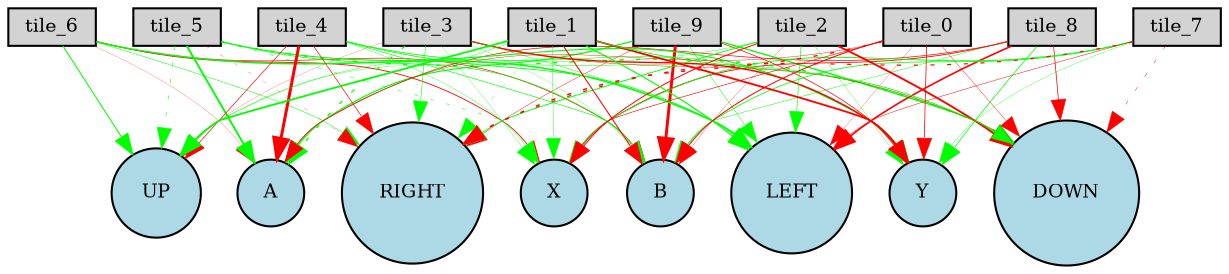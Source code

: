 digraph {
	node [fontsize=9 height=0.2 shape=circle width=0.2]
	tile_9 [fillcolor=lightgray shape=box style=filled]
	tile_8 [fillcolor=lightgray shape=box style=filled]
	tile_7 [fillcolor=lightgray shape=box style=filled]
	tile_6 [fillcolor=lightgray shape=box style=filled]
	tile_5 [fillcolor=lightgray shape=box style=filled]
	tile_4 [fillcolor=lightgray shape=box style=filled]
	tile_3 [fillcolor=lightgray shape=box style=filled]
	tile_2 [fillcolor=lightgray shape=box style=filled]
	tile_1 [fillcolor=lightgray shape=box style=filled]
	tile_0 [fillcolor=lightgray shape=box style=filled]
	A [fillcolor=lightblue style=filled]
	B [fillcolor=lightblue style=filled]
	X [fillcolor=lightblue style=filled]
	Y [fillcolor=lightblue style=filled]
	UP [fillcolor=lightblue style=filled]
	DOWN [fillcolor=lightblue style=filled]
	LEFT [fillcolor=lightblue style=filled]
	RIGHT [fillcolor=lightblue style=filled]
	tile_9 -> A [color=green penwidth=0.5431081109909606 style=solid]
	tile_9 -> B [color=red penwidth=1.4177001146863595 style=solid]
	tile_9 -> Y [color=red penwidth=0.3325373991407603 style=solid]
	tile_9 -> UP [color=green penwidth=0.1520343511010251 style=solid]
	tile_9 -> DOWN [color=green penwidth=0.6390155084976591 style=solid]
	tile_9 -> LEFT [color=green penwidth=0.22873885607448807 style=solid]
	tile_9 -> RIGHT [color=red penwidth=0.20133193807469987 style=solid]
	tile_8 -> A [color=red penwidth=0.3422304404594721 style=solid]
	tile_8 -> B [color=green penwidth=0.2235205239704524 style=solid]
	tile_8 -> X [color=red penwidth=0.40573297494015303 style=solid]
	tile_8 -> Y [color=green penwidth=0.35895201257391585 style=solid]
	tile_8 -> DOWN [color=red penwidth=0.35774023664944965 style=solid]
	tile_8 -> LEFT [color=red penwidth=0.7819663165775802 style=solid]
	tile_7 -> B [color=green penwidth=0.37653191954870147 style=solid]
	tile_7 -> X [color=green penwidth=0.41750207577159604 style=solid]
	tile_7 -> Y [color=green penwidth=0.15538692126411957 style=solid]
	tile_7 -> DOWN [color=red penwidth=0.21467292257083787 style=dotted]
	tile_7 -> LEFT [color=red penwidth=0.22781253455454836 style=solid]
	tile_7 -> RIGHT [color=red penwidth=0.5581576481817281 style=dotted]
	tile_6 -> A [color=red penwidth=0.10669527857969258 style=solid]
	tile_6 -> B [color=red penwidth=0.32083936404086355 style=solid]
	tile_6 -> X [color=red penwidth=0.4101225594667972 style=solid]
	tile_6 -> UP [color=green penwidth=0.49810747165188773 style=solid]
	tile_6 -> LEFT [color=green penwidth=0.6913742496186297 style=solid]
	tile_6 -> RIGHT [color=green penwidth=0.241595352859704 style=solid]
	tile_5 -> A [color=green penwidth=0.9127258426362462 style=solid]
	tile_5 -> B [color=green penwidth=0.3345395496663067 style=solid]
	tile_5 -> X [color=green penwidth=0.21987631772798694 style=dotted]
	tile_5 -> Y [color=green penwidth=0.5285909167614223 style=solid]
	tile_5 -> UP [color=green penwidth=0.2772753157999861 style=dotted]
	tile_5 -> DOWN [color=green penwidth=0.694044752183383 style=dotted]
	tile_5 -> RIGHT [color=red penwidth=0.11315231978679482 style=dotted]
	tile_4 -> A [color=red penwidth=1.442617098565723 style=solid]
	tile_4 -> B [color=green penwidth=0.3081033989073672 style=solid]
	tile_4 -> X [color=green penwidth=0.1760182028998678 style=solid]
	tile_4 -> Y [color=green penwidth=0.25142942769998605 style=solid]
	tile_4 -> UP [color=red penwidth=0.3254570289364057 style=solid]
	tile_4 -> DOWN [color=green penwidth=0.2332648586776553 style=solid]
	tile_4 -> LEFT [color=green penwidth=0.38651144250766745 style=solid]
	tile_4 -> RIGHT [color=red penwidth=0.31958426857422084 style=solid]
	tile_3 -> A [color=green penwidth=0.6067050221229054 style=dotted]
	tile_3 -> B [color=green penwidth=0.12431891969493004 style=solid]
	tile_3 -> X [color=green penwidth=0.13512109954154658 style=solid]
	tile_3 -> Y [color=red penwidth=0.6726754449043387 style=solid]
	tile_3 -> UP [color=red penwidth=0.10257942109344133 style=solid]
	tile_3 -> DOWN [color=red penwidth=0.20157421470165252 style=solid]
	tile_3 -> LEFT [color=green penwidth=0.23069923357160807 style=solid]
	tile_3 -> RIGHT [color=green penwidth=0.2651798759162207 style=solid]
	tile_2 -> B [color=red penwidth=0.11926369749729071 style=solid]
	tile_2 -> X [color=red penwidth=0.470765973561283 style=solid]
	tile_2 -> Y [color=green penwidth=0.1537831956363983 style=solid]
	tile_2 -> UP [color=green penwidth=0.2027498178284276 style=solid]
	tile_2 -> DOWN [color=red penwidth=0.8975514104914938 style=solid]
	tile_2 -> LEFT [color=green penwidth=0.29629703833660637 style=solid]
	tile_2 -> RIGHT [color=green penwidth=0.44144354429291044 style=solid]
	tile_1 -> A [color=green penwidth=0.21044350382916155 style=solid]
	tile_1 -> B [color=red penwidth=0.5053719701663999 style=solid]
	tile_1 -> X [color=green penwidth=0.19718769251714463 style=solid]
	tile_1 -> Y [color=red penwidth=0.8770375509315763 style=solid]
	tile_1 -> UP [color=green penwidth=0.8640457217796276 style=solid]
	tile_1 -> DOWN [color=green penwidth=0.39597294383314496 style=solid]
	tile_1 -> LEFT [color=green penwidth=0.5493995197100096 style=solid]
	tile_1 -> RIGHT [color=green penwidth=0.15681414242563707 style=dotted]
	tile_0 -> A [color=red penwidth=0.19537022619286482 style=solid]
	tile_0 -> B [color=red penwidth=0.489654529532185 style=solid]
	tile_0 -> X [color=red penwidth=0.2944863460679268 style=solid]
	tile_0 -> Y [color=red penwidth=0.37102907169330424 style=solid]
	tile_0 -> DOWN [color=red penwidth=0.18915946124667238 style=solid]
	tile_0 -> LEFT [color=red penwidth=0.11346701812917705 style=solid]
	tile_0 -> RIGHT [color=red penwidth=0.6708121125448617 style=dotted]
}
